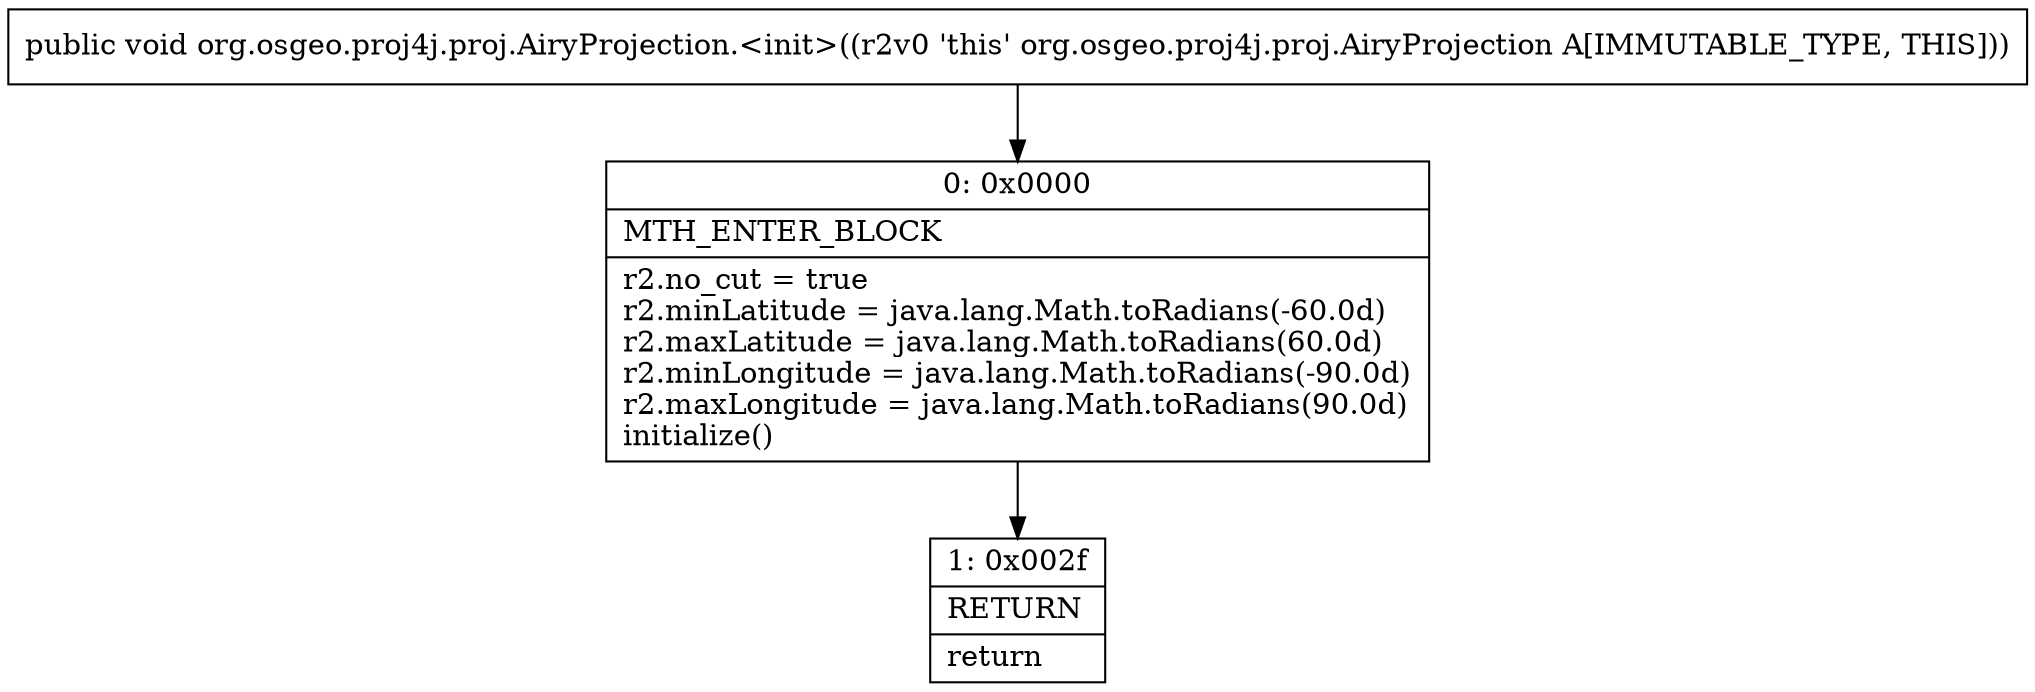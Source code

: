 digraph "CFG fororg.osgeo.proj4j.proj.AiryProjection.\<init\>()V" {
Node_0 [shape=record,label="{0\:\ 0x0000|MTH_ENTER_BLOCK\l|r2.no_cut = true\lr2.minLatitude = java.lang.Math.toRadians(\-60.0d)\lr2.maxLatitude = java.lang.Math.toRadians(60.0d)\lr2.minLongitude = java.lang.Math.toRadians(\-90.0d)\lr2.maxLongitude = java.lang.Math.toRadians(90.0d)\linitialize()\l}"];
Node_1 [shape=record,label="{1\:\ 0x002f|RETURN\l|return\l}"];
MethodNode[shape=record,label="{public void org.osgeo.proj4j.proj.AiryProjection.\<init\>((r2v0 'this' org.osgeo.proj4j.proj.AiryProjection A[IMMUTABLE_TYPE, THIS])) }"];
MethodNode -> Node_0;
Node_0 -> Node_1;
}

